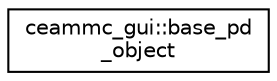 digraph "Graphical Class Hierarchy"
{
  edge [fontname="Helvetica",fontsize="10",labelfontname="Helvetica",labelfontsize="10"];
  node [fontname="Helvetica",fontsize="10",shape=record];
  rankdir="LR";
  Node1 [label="ceammc_gui::base_pd\l_object",height=0.2,width=0.4,color="black", fillcolor="white", style="filled",URL="$structceammc__gui_1_1base__pd__object.html",tooltip="Structure prototype for pd object (t_object). "];
}
